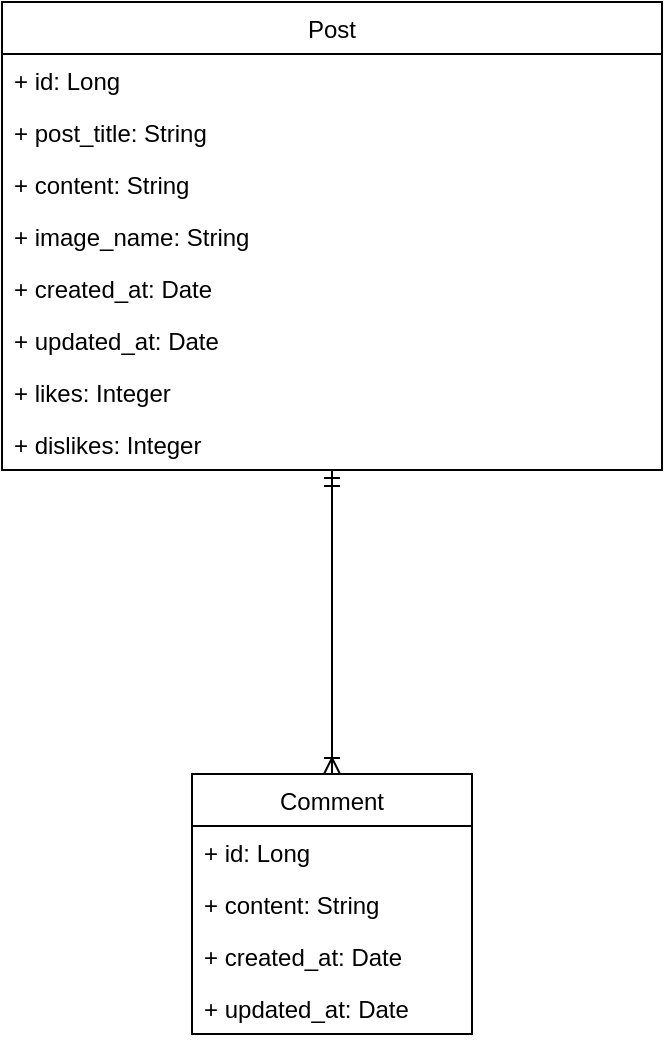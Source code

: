 <mxfile version="20.2.3" type="device"><diagram id="C5RBs43oDa-KdzZeNtuy" name="Page-1"><mxGraphModel dx="1354" dy="694" grid="1" gridSize="10" guides="1" tooltips="1" connect="1" arrows="1" fold="1" page="1" pageScale="1" pageWidth="827" pageHeight="1169" math="0" shadow="0"><root><mxCell id="WIyWlLk6GJQsqaUBKTNV-0"/><mxCell id="WIyWlLk6GJQsqaUBKTNV-1" parent="WIyWlLk6GJQsqaUBKTNV-0"/><mxCell id="hVzNq95IPq1VUOKuzWEd-6" value="Post" style="swimlane;fontStyle=0;childLayout=stackLayout;horizontal=1;startSize=26;fillColor=none;horizontalStack=0;resizeParent=1;resizeParentMax=0;resizeLast=0;collapsible=1;marginBottom=0;" vertex="1" parent="WIyWlLk6GJQsqaUBKTNV-1"><mxGeometry x="230" y="114" width="330" height="234" as="geometry"/></mxCell><mxCell id="hVzNq95IPq1VUOKuzWEd-7" value="+ id: Long" style="text;strokeColor=none;fillColor=none;align=left;verticalAlign=top;spacingLeft=4;spacingRight=4;overflow=hidden;rotatable=0;points=[[0,0.5],[1,0.5]];portConstraint=eastwest;" vertex="1" parent="hVzNq95IPq1VUOKuzWEd-6"><mxGeometry y="26" width="330" height="26" as="geometry"/></mxCell><mxCell id="hVzNq95IPq1VUOKuzWEd-8" value="+ post_title: String&#10;" style="text;strokeColor=none;fillColor=none;align=left;verticalAlign=top;spacingLeft=4;spacingRight=4;overflow=hidden;rotatable=0;points=[[0,0.5],[1,0.5]];portConstraint=eastwest;" vertex="1" parent="hVzNq95IPq1VUOKuzWEd-6"><mxGeometry y="52" width="330" height="26" as="geometry"/></mxCell><mxCell id="hVzNq95IPq1VUOKuzWEd-14" value="+ content: String" style="text;strokeColor=none;fillColor=none;align=left;verticalAlign=top;spacingLeft=4;spacingRight=4;overflow=hidden;rotatable=0;points=[[0,0.5],[1,0.5]];portConstraint=eastwest;" vertex="1" parent="hVzNq95IPq1VUOKuzWEd-6"><mxGeometry y="78" width="330" height="26" as="geometry"/></mxCell><mxCell id="hVzNq95IPq1VUOKuzWEd-15" value="+ image_name: String" style="text;strokeColor=none;fillColor=none;align=left;verticalAlign=top;spacingLeft=4;spacingRight=4;overflow=hidden;rotatable=0;points=[[0,0.5],[1,0.5]];portConstraint=eastwest;" vertex="1" parent="hVzNq95IPq1VUOKuzWEd-6"><mxGeometry y="104" width="330" height="26" as="geometry"/></mxCell><mxCell id="hVzNq95IPq1VUOKuzWEd-16" value="+ created_at: Date" style="text;strokeColor=none;fillColor=none;align=left;verticalAlign=top;spacingLeft=4;spacingRight=4;overflow=hidden;rotatable=0;points=[[0,0.5],[1,0.5]];portConstraint=eastwest;" vertex="1" parent="hVzNq95IPq1VUOKuzWEd-6"><mxGeometry y="130" width="330" height="26" as="geometry"/></mxCell><mxCell id="hVzNq95IPq1VUOKuzWEd-9" value="+ updated_at: Date" style="text;strokeColor=none;fillColor=none;align=left;verticalAlign=top;spacingLeft=4;spacingRight=4;overflow=hidden;rotatable=0;points=[[0,0.5],[1,0.5]];portConstraint=eastwest;" vertex="1" parent="hVzNq95IPq1VUOKuzWEd-6"><mxGeometry y="156" width="330" height="26" as="geometry"/></mxCell><mxCell id="hVzNq95IPq1VUOKuzWEd-17" value="+ likes: Integer" style="text;strokeColor=none;fillColor=none;align=left;verticalAlign=top;spacingLeft=4;spacingRight=4;overflow=hidden;rotatable=0;points=[[0,0.5],[1,0.5]];portConstraint=eastwest;" vertex="1" parent="hVzNq95IPq1VUOKuzWEd-6"><mxGeometry y="182" width="330" height="26" as="geometry"/></mxCell><mxCell id="hVzNq95IPq1VUOKuzWEd-18" value="+ dislikes: Integer" style="text;strokeColor=none;fillColor=none;align=left;verticalAlign=top;spacingLeft=4;spacingRight=4;overflow=hidden;rotatable=0;points=[[0,0.5],[1,0.5]];portConstraint=eastwest;" vertex="1" parent="hVzNq95IPq1VUOKuzWEd-6"><mxGeometry y="208" width="330" height="26" as="geometry"/></mxCell><mxCell id="hVzNq95IPq1VUOKuzWEd-20" style="edgeStyle=orthogonalEdgeStyle;rounded=0;orthogonalLoop=1;jettySize=auto;html=1;startArrow=ERoneToMany;startFill=0;endArrow=ERmandOne;endFill=0;" edge="1" parent="WIyWlLk6GJQsqaUBKTNV-1" source="hVzNq95IPq1VUOKuzWEd-10" target="hVzNq95IPq1VUOKuzWEd-6"><mxGeometry relative="1" as="geometry"/></mxCell><mxCell id="hVzNq95IPq1VUOKuzWEd-10" value="Comment" style="swimlane;fontStyle=0;childLayout=stackLayout;horizontal=1;startSize=26;fillColor=none;horizontalStack=0;resizeParent=1;resizeParentMax=0;resizeLast=0;collapsible=1;marginBottom=0;" vertex="1" parent="WIyWlLk6GJQsqaUBKTNV-1"><mxGeometry x="325" y="500" width="140" height="130" as="geometry"/></mxCell><mxCell id="hVzNq95IPq1VUOKuzWEd-11" value="+ id: Long" style="text;strokeColor=none;fillColor=none;align=left;verticalAlign=top;spacingLeft=4;spacingRight=4;overflow=hidden;rotatable=0;points=[[0,0.5],[1,0.5]];portConstraint=eastwest;" vertex="1" parent="hVzNq95IPq1VUOKuzWEd-10"><mxGeometry y="26" width="140" height="26" as="geometry"/></mxCell><mxCell id="hVzNq95IPq1VUOKuzWEd-12" value="+ content: String" style="text;strokeColor=none;fillColor=none;align=left;verticalAlign=top;spacingLeft=4;spacingRight=4;overflow=hidden;rotatable=0;points=[[0,0.5],[1,0.5]];portConstraint=eastwest;" vertex="1" parent="hVzNq95IPq1VUOKuzWEd-10"><mxGeometry y="52" width="140" height="26" as="geometry"/></mxCell><mxCell id="hVzNq95IPq1VUOKuzWEd-13" value="+ created_at: Date" style="text;strokeColor=none;fillColor=none;align=left;verticalAlign=top;spacingLeft=4;spacingRight=4;overflow=hidden;rotatable=0;points=[[0,0.5],[1,0.5]];portConstraint=eastwest;" vertex="1" parent="hVzNq95IPq1VUOKuzWEd-10"><mxGeometry y="78" width="140" height="26" as="geometry"/></mxCell><mxCell id="hVzNq95IPq1VUOKuzWEd-19" value="+ updated_at: Date" style="text;strokeColor=none;fillColor=none;align=left;verticalAlign=top;spacingLeft=4;spacingRight=4;overflow=hidden;rotatable=0;points=[[0,0.5],[1,0.5]];portConstraint=eastwest;" vertex="1" parent="hVzNq95IPq1VUOKuzWEd-10"><mxGeometry y="104" width="140" height="26" as="geometry"/></mxCell></root></mxGraphModel></diagram></mxfile>